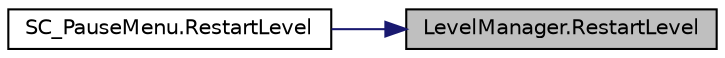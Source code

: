 digraph "LevelManager.RestartLevel"
{
 // LATEX_PDF_SIZE
  edge [fontname="Helvetica",fontsize="10",labelfontname="Helvetica",labelfontsize="10"];
  node [fontname="Helvetica",fontsize="10",shape=record];
  rankdir="RL";
  Node1 [label="LevelManager.RestartLevel",height=0.2,width=0.4,color="black", fillcolor="grey75", style="filled", fontcolor="black",tooltip="Restarts the level."];
  Node1 -> Node2 [dir="back",color="midnightblue",fontsize="10",style="solid",fontname="Helvetica"];
  Node2 [label="SC_PauseMenu.RestartLevel",height=0.2,width=0.4,color="black", fillcolor="white", style="filled",URL="$class_s_c___pause_menu.html#ac740b1e8b34f2a0abaac9c4cfc39d2ec",tooltip=" "];
}
